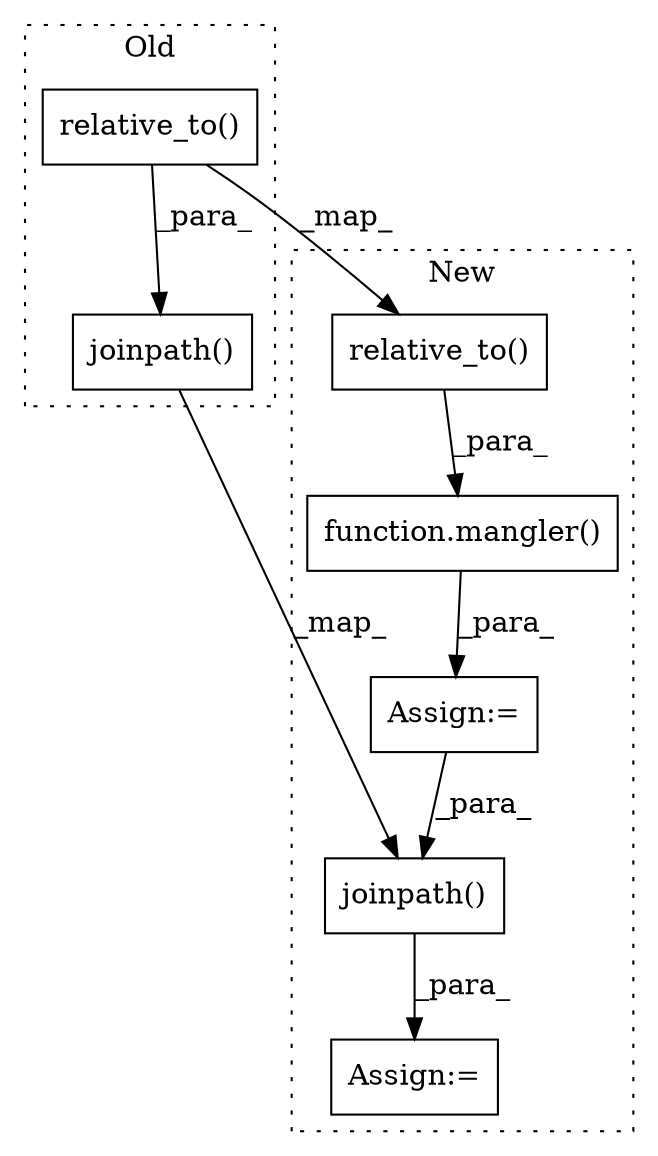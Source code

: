 digraph G {
subgraph cluster0 {
1 [label="relative_to()" a="75" s="1247,1278" l="17,1" shape="box"];
6 [label="joinpath()" a="75" s="1223,1279" l="24,1" shape="box"];
label = "Old";
style="dotted";
}
subgraph cluster1 {
2 [label="relative_to()" a="75" s="1482,1513" l="17,1" shape="box"];
3 [label="Assign:=" a="68" s="1604" l="3" shape="box"];
4 [label="function.mangler()" a="75" s="1551,1578" l="8,1" shape="box"];
5 [label="Assign:=" a="68" s="1548" l="3" shape="box"];
7 [label="joinpath()" a="75" s="1607,1652" l="24,1" shape="box"];
label = "New";
style="dotted";
}
1 -> 2 [label="_map_"];
1 -> 6 [label="_para_"];
2 -> 4 [label="_para_"];
4 -> 5 [label="_para_"];
5 -> 7 [label="_para_"];
6 -> 7 [label="_map_"];
7 -> 3 [label="_para_"];
}